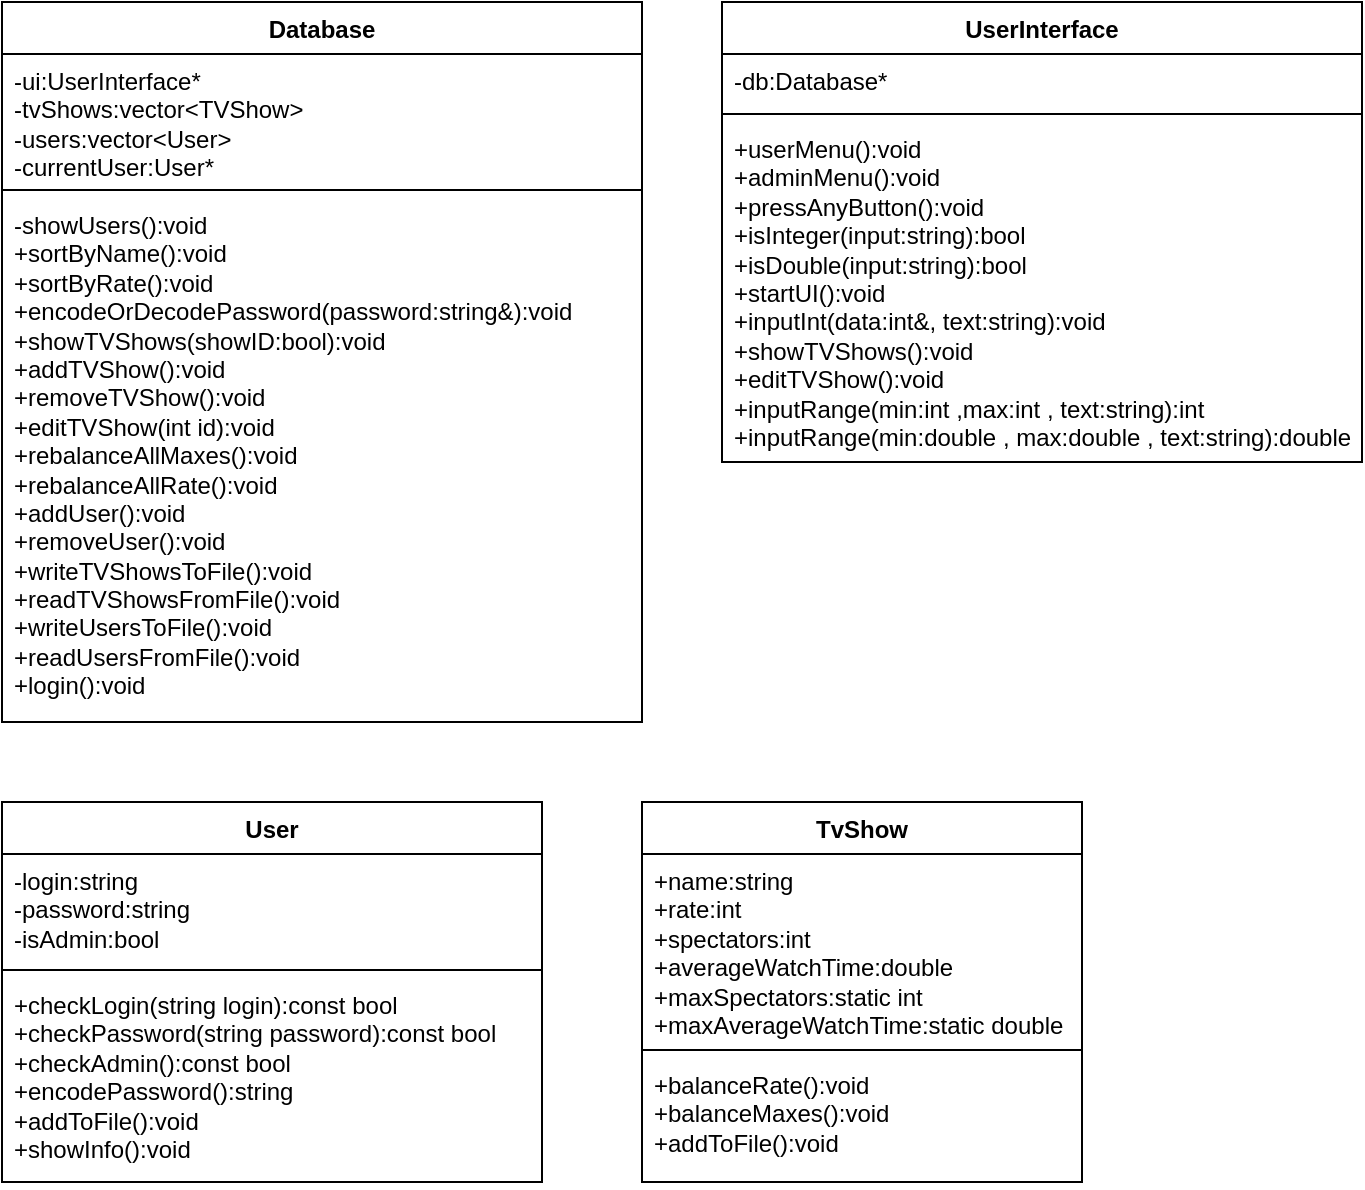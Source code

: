<mxfile version="24.4.13" type="github">
  <diagram name="Страница — 1" id="_JlX8t3cIF-R1KQjP4Sb">
    <mxGraphModel dx="551" dy="724" grid="1" gridSize="10" guides="1" tooltips="1" connect="1" arrows="1" fold="1" page="1" pageScale="1" pageWidth="827" pageHeight="1169" math="0" shadow="0">
      <root>
        <mxCell id="0" />
        <mxCell id="1" parent="0" />
        <mxCell id="Tdp0xj_Su_nTBGMrEOoG-1" value="Database" style="swimlane;fontStyle=1;align=center;verticalAlign=top;childLayout=stackLayout;horizontal=1;startSize=26;horizontalStack=0;resizeParent=1;resizeParentMax=0;resizeLast=0;collapsible=1;marginBottom=0;whiteSpace=wrap;html=1;" vertex="1" parent="1">
          <mxGeometry x="40" y="240" width="320" height="360" as="geometry" />
        </mxCell>
        <mxCell id="Tdp0xj_Su_nTBGMrEOoG-2" value="&lt;div&gt;&lt;span style=&quot;white-space: normal;&quot;&gt;-ui:&lt;/span&gt;&lt;span style=&quot;background-color: initial;&quot;&gt;UserInterface*&lt;/span&gt;&lt;span style=&quot;background-color: initial;&quot;&gt;&amp;nbsp;&lt;/span&gt;&lt;/div&gt;&lt;div&gt;&lt;span style=&quot;white-space: normal;&quot;&gt;-tvShows:&lt;/span&gt;&lt;span style=&quot;background-color: initial;&quot;&gt;vector&amp;lt;TVShow&amp;gt;&lt;/span&gt;&lt;span style=&quot;background-color: initial;&quot;&gt;&amp;nbsp;&lt;/span&gt;&lt;/div&gt;&lt;div&gt;&lt;span style=&quot;white-space: normal;&quot;&gt;-users:&lt;/span&gt;&lt;span style=&quot;background-color: initial;&quot;&gt;vector&amp;lt;User&amp;gt;&lt;/span&gt;&lt;span style=&quot;background-color: initial;&quot;&gt;&amp;nbsp;&lt;/span&gt;&lt;/div&gt;&lt;div&gt;&lt;span style=&quot;background-color: initial;&quot;&gt;-currentUser:&lt;/span&gt;&lt;span style=&quot;background-color: initial;&quot;&gt;User*&lt;/span&gt;&lt;span style=&quot;background-color: initial;&quot;&gt;&amp;nbsp;&lt;/span&gt;&lt;br&gt;&lt;/div&gt;" style="text;strokeColor=none;fillColor=none;align=left;verticalAlign=top;spacingLeft=4;spacingRight=4;overflow=hidden;rotatable=0;points=[[0,0.5],[1,0.5]];portConstraint=eastwest;whiteSpace=wrap;html=1;" vertex="1" parent="Tdp0xj_Su_nTBGMrEOoG-1">
          <mxGeometry y="26" width="320" height="64" as="geometry" />
        </mxCell>
        <mxCell id="Tdp0xj_Su_nTBGMrEOoG-3" value="" style="line;strokeWidth=1;fillColor=none;align=left;verticalAlign=middle;spacingTop=-1;spacingLeft=3;spacingRight=3;rotatable=0;labelPosition=right;points=[];portConstraint=eastwest;strokeColor=inherit;" vertex="1" parent="Tdp0xj_Su_nTBGMrEOoG-1">
          <mxGeometry y="90" width="320" height="8" as="geometry" />
        </mxCell>
        <mxCell id="Tdp0xj_Su_nTBGMrEOoG-4" value="-showUsers():void&lt;div&gt;&lt;div&gt;+sortByName():void&lt;/div&gt;&lt;div&gt;+sortByRate()&lt;span style=&quot;background-color: initial;&quot;&gt;:void&lt;/span&gt;&lt;/div&gt;&lt;div&gt;+encodeOrDecodePassword(password:&lt;span style=&quot;background-color: initial;&quot;&gt;string&amp;amp;&lt;/span&gt;&lt;span style=&quot;background-color: initial;&quot;&gt;)&lt;/span&gt;&lt;span style=&quot;background-color: initial;&quot;&gt;:void&lt;/span&gt;&lt;/div&gt;&lt;div&gt;+showTVShows(showID:&lt;span style=&quot;background-color: initial;&quot;&gt;bool&lt;/span&gt;&lt;span style=&quot;background-color: initial;&quot;&gt;)&lt;/span&gt;&lt;span style=&quot;background-color: initial;&quot;&gt;:void&lt;/span&gt;&lt;/div&gt;&lt;div&gt;+addTVShow()&lt;span style=&quot;background-color: initial;&quot;&gt;:void&lt;/span&gt;&lt;/div&gt;&lt;div&gt;+removeTVShow()&lt;span style=&quot;background-color: initial;&quot;&gt;:void&lt;/span&gt;&lt;/div&gt;&lt;div&gt;+editTVShow(int id)&lt;span style=&quot;background-color: initial;&quot;&gt;:void&lt;/span&gt;&lt;/div&gt;&lt;div&gt;+rebalanceAllMaxes()&lt;span style=&quot;background-color: initial;&quot;&gt;:void&lt;/span&gt;&lt;/div&gt;&lt;div&gt;+rebalanceAllRate()&lt;span style=&quot;background-color: initial;&quot;&gt;:void&lt;/span&gt;&lt;/div&gt;&lt;div&gt;+addUser()&lt;span style=&quot;background-color: initial;&quot;&gt;:void&lt;/span&gt;&lt;/div&gt;&lt;div&gt;+removeUser()&lt;span style=&quot;background-color: initial;&quot;&gt;:void&lt;/span&gt;&lt;/div&gt;&lt;div&gt;+writeTVShowsToFile()&lt;span style=&quot;background-color: initial;&quot;&gt;:void&lt;/span&gt;&lt;/div&gt;&lt;div&gt;+readTVShowsFromFile()&lt;span style=&quot;background-color: initial;&quot;&gt;:void&lt;/span&gt;&lt;/div&gt;&lt;div&gt;+writeUsersToFile()&lt;span style=&quot;background-color: initial;&quot;&gt;:void&lt;/span&gt;&lt;/div&gt;&lt;div&gt;+readUsersFromFile()&lt;span style=&quot;background-color: initial;&quot;&gt;:void&lt;/span&gt;&lt;/div&gt;&lt;div&gt;+login()&lt;span style=&quot;background-color: initial;&quot;&gt;:void&lt;/span&gt;&lt;/div&gt;&lt;/div&gt;" style="text;strokeColor=none;fillColor=none;align=left;verticalAlign=top;spacingLeft=4;spacingRight=4;overflow=hidden;rotatable=0;points=[[0,0.5],[1,0.5]];portConstraint=eastwest;whiteSpace=wrap;html=1;" vertex="1" parent="Tdp0xj_Su_nTBGMrEOoG-1">
          <mxGeometry y="98" width="320" height="262" as="geometry" />
        </mxCell>
        <mxCell id="Tdp0xj_Su_nTBGMrEOoG-5" value="UserInterface" style="swimlane;fontStyle=1;align=center;verticalAlign=top;childLayout=stackLayout;horizontal=1;startSize=26;horizontalStack=0;resizeParent=1;resizeParentMax=0;resizeLast=0;collapsible=1;marginBottom=0;whiteSpace=wrap;html=1;" vertex="1" parent="1">
          <mxGeometry x="400" y="240" width="320" height="230" as="geometry" />
        </mxCell>
        <mxCell id="Tdp0xj_Su_nTBGMrEOoG-6" value="-db:Database*" style="text;strokeColor=none;fillColor=none;align=left;verticalAlign=top;spacingLeft=4;spacingRight=4;overflow=hidden;rotatable=0;points=[[0,0.5],[1,0.5]];portConstraint=eastwest;whiteSpace=wrap;html=1;" vertex="1" parent="Tdp0xj_Su_nTBGMrEOoG-5">
          <mxGeometry y="26" width="320" height="26" as="geometry" />
        </mxCell>
        <mxCell id="Tdp0xj_Su_nTBGMrEOoG-7" value="" style="line;strokeWidth=1;fillColor=none;align=left;verticalAlign=middle;spacingTop=-1;spacingLeft=3;spacingRight=3;rotatable=0;labelPosition=right;points=[];portConstraint=eastwest;strokeColor=inherit;" vertex="1" parent="Tdp0xj_Su_nTBGMrEOoG-5">
          <mxGeometry y="52" width="320" height="8" as="geometry" />
        </mxCell>
        <mxCell id="Tdp0xj_Su_nTBGMrEOoG-8" value="&lt;div&gt;+userMenu():&lt;span style=&quot;background-color: initial;&quot;&gt;void&lt;/span&gt;&lt;span style=&quot;background-color: initial;&quot;&gt;&amp;nbsp;&lt;/span&gt;&lt;/div&gt;&lt;div&gt;+adminMenu():&lt;span style=&quot;background-color: initial;&quot;&gt;void&lt;/span&gt;&lt;span style=&quot;background-color: initial;&quot;&gt;&amp;nbsp;&lt;/span&gt;&lt;/div&gt;&lt;div&gt;+pressAnyButton():&lt;span style=&quot;background-color: initial;&quot;&gt;void&lt;/span&gt;&lt;span style=&quot;background-color: initial;&quot;&gt;&amp;nbsp;&lt;/span&gt;&lt;/div&gt;&lt;div&gt;+isInteger(input:&lt;span style=&quot;background-color: initial;&quot;&gt;string&lt;/span&gt;&lt;span style=&quot;background-color: initial;&quot;&gt;):bool&lt;/span&gt;&lt;/div&gt;&lt;div&gt;+isDouble(input:&lt;span style=&quot;background-color: initial;&quot;&gt;string&lt;/span&gt;&lt;span style=&quot;background-color: initial;&quot;&gt;):bool&lt;/span&gt;&lt;/div&gt;&lt;div&gt;+startUI():&lt;span style=&quot;background-color: initial;&quot;&gt;void&lt;/span&gt;&lt;span style=&quot;background-color: initial;&quot;&gt;&amp;nbsp;&lt;/span&gt;&lt;/div&gt;&lt;div&gt;+inputInt(data:&lt;span style=&quot;background-color: initial;&quot;&gt;int&amp;amp;&lt;/span&gt;&lt;span style=&quot;background-color: initial;&quot;&gt;, text:&lt;/span&gt;&lt;span style=&quot;background-color: initial;&quot;&gt;string&lt;/span&gt;&lt;span style=&quot;background-color: initial;&quot;&gt;):&lt;/span&gt;&lt;span style=&quot;background-color: initial;&quot;&gt;void&lt;/span&gt;&lt;span style=&quot;background-color: initial;&quot;&gt;&amp;nbsp;&lt;/span&gt;&lt;/div&gt;&lt;div&gt;+showTVShows():&lt;span style=&quot;background-color: initial;&quot;&gt;void&lt;/span&gt;&lt;span style=&quot;background-color: initial;&quot;&gt;&amp;nbsp;&lt;/span&gt;&lt;/div&gt;&lt;div&gt;+editTVShow():&lt;span style=&quot;background-color: initial;&quot;&gt;void&lt;/span&gt;&lt;span style=&quot;background-color: initial;&quot;&gt;&amp;nbsp;&lt;/span&gt;&lt;/div&gt;&lt;div&gt;+inputRange(min:&lt;span style=&quot;background-color: initial;&quot;&gt;int&lt;/span&gt;&lt;span style=&quot;background-color: initial;&quot;&gt;&amp;nbsp;&lt;/span&gt;&lt;span style=&quot;background-color: initial;&quot;&gt;,max:&lt;/span&gt;&lt;span style=&quot;background-color: initial;&quot;&gt;int&lt;/span&gt;&lt;span style=&quot;background-color: initial;&quot;&gt;&amp;nbsp;&lt;/span&gt;&lt;span style=&quot;background-color: initial;&quot;&gt;, text:&lt;/span&gt;&lt;span style=&quot;background-color: initial;&quot;&gt;string&lt;/span&gt;&lt;span style=&quot;background-color: initial;&quot;&gt;):int&lt;/span&gt;&lt;/div&gt;&lt;div&gt;+inputRange(min:&lt;span style=&quot;background-color: initial;&quot;&gt;double&lt;/span&gt;&lt;span style=&quot;background-color: initial;&quot;&gt;&amp;nbsp;&lt;/span&gt;&lt;span style=&quot;background-color: initial;&quot;&gt;, max:&lt;/span&gt;&lt;span style=&quot;background-color: initial;&quot;&gt;double&lt;/span&gt;&lt;span style=&quot;background-color: initial;&quot;&gt;&amp;nbsp;&lt;/span&gt;&lt;span style=&quot;background-color: initial;&quot;&gt;, text:&lt;/span&gt;&lt;span style=&quot;background-color: initial;&quot;&gt;string&lt;/span&gt;&lt;span style=&quot;background-color: initial;&quot;&gt;):double&lt;/span&gt;&lt;/div&gt;" style="text;strokeColor=none;fillColor=none;align=left;verticalAlign=top;spacingLeft=4;spacingRight=4;overflow=hidden;rotatable=0;points=[[0,0.5],[1,0.5]];portConstraint=eastwest;whiteSpace=wrap;html=1;" vertex="1" parent="Tdp0xj_Su_nTBGMrEOoG-5">
          <mxGeometry y="60" width="320" height="170" as="geometry" />
        </mxCell>
        <mxCell id="Tdp0xj_Su_nTBGMrEOoG-9" value="User" style="swimlane;fontStyle=1;align=center;verticalAlign=top;childLayout=stackLayout;horizontal=1;startSize=26;horizontalStack=0;resizeParent=1;resizeParentMax=0;resizeLast=0;collapsible=1;marginBottom=0;whiteSpace=wrap;html=1;" vertex="1" parent="1">
          <mxGeometry x="40" y="640" width="270" height="190" as="geometry" />
        </mxCell>
        <mxCell id="Tdp0xj_Su_nTBGMrEOoG-10" value="&lt;div&gt;-login:&lt;span style=&quot;background-color: initial;&quot;&gt;string&lt;/span&gt;&lt;span style=&quot;background-color: initial;&quot;&gt;&amp;nbsp;&lt;/span&gt;&lt;/div&gt;&lt;div&gt;-password:&lt;span style=&quot;background-color: initial;&quot;&gt;string&lt;/span&gt;&lt;span style=&quot;background-color: initial;&quot;&gt;&amp;nbsp;&lt;/span&gt;&lt;/div&gt;&lt;div&gt;-isAdmin:&lt;span style=&quot;background-color: initial;&quot;&gt;bool&lt;/span&gt;&lt;span style=&quot;background-color: initial;&quot;&gt;&amp;nbsp;&lt;/span&gt;&lt;/div&gt;" style="text;strokeColor=none;fillColor=none;align=left;verticalAlign=top;spacingLeft=4;spacingRight=4;overflow=hidden;rotatable=0;points=[[0,0.5],[1,0.5]];portConstraint=eastwest;whiteSpace=wrap;html=1;" vertex="1" parent="Tdp0xj_Su_nTBGMrEOoG-9">
          <mxGeometry y="26" width="270" height="54" as="geometry" />
        </mxCell>
        <mxCell id="Tdp0xj_Su_nTBGMrEOoG-11" value="" style="line;strokeWidth=1;fillColor=none;align=left;verticalAlign=middle;spacingTop=-1;spacingLeft=3;spacingRight=3;rotatable=0;labelPosition=right;points=[];portConstraint=eastwest;strokeColor=inherit;" vertex="1" parent="Tdp0xj_Su_nTBGMrEOoG-9">
          <mxGeometry y="80" width="270" height="8" as="geometry" />
        </mxCell>
        <mxCell id="Tdp0xj_Su_nTBGMrEOoG-12" value="&lt;div&gt;+checkLogin(string login):&lt;span style=&quot;background-color: initial;&quot;&gt;const bool&lt;/span&gt;&lt;span style=&quot;background-color: initial;&quot;&gt;&amp;nbsp;&lt;/span&gt;&lt;/div&gt;&lt;div&gt;+checkPassword(string password):&lt;span style=&quot;background-color: initial;&quot;&gt;const bool&lt;/span&gt;&lt;span style=&quot;background-color: initial;&quot;&gt;&amp;nbsp;&lt;/span&gt;&lt;/div&gt;&lt;div&gt;+checkAdmin():&lt;span style=&quot;background-color: initial;&quot;&gt;const bool&lt;/span&gt;&lt;span style=&quot;background-color: initial;&quot;&gt;&amp;nbsp;&lt;/span&gt;&lt;/div&gt;&lt;div&gt;+encodePassword():&lt;span style=&quot;background-color: initial;&quot;&gt;string&lt;/span&gt;&lt;span style=&quot;background-color: initial;&quot;&gt;&amp;nbsp;&lt;/span&gt;&lt;/div&gt;&lt;div&gt;+addToFile():&lt;span style=&quot;background-color: initial;&quot;&gt;void&lt;/span&gt;&lt;span style=&quot;background-color: initial;&quot;&gt;&amp;nbsp;&lt;/span&gt;&lt;/div&gt;&lt;div&gt;+showInfo():&lt;span style=&quot;background-color: initial;&quot;&gt;void&lt;/span&gt;&lt;span style=&quot;background-color: initial;&quot;&gt;&amp;nbsp;&lt;/span&gt;&lt;/div&gt;" style="text;strokeColor=none;fillColor=none;align=left;verticalAlign=top;spacingLeft=4;spacingRight=4;overflow=hidden;rotatable=0;points=[[0,0.5],[1,0.5]];portConstraint=eastwest;whiteSpace=wrap;html=1;" vertex="1" parent="Tdp0xj_Su_nTBGMrEOoG-9">
          <mxGeometry y="88" width="270" height="102" as="geometry" />
        </mxCell>
        <mxCell id="Tdp0xj_Su_nTBGMrEOoG-13" value="TvShow" style="swimlane;fontStyle=1;align=center;verticalAlign=top;childLayout=stackLayout;horizontal=1;startSize=26;horizontalStack=0;resizeParent=1;resizeParentMax=0;resizeLast=0;collapsible=1;marginBottom=0;whiteSpace=wrap;html=1;" vertex="1" parent="1">
          <mxGeometry x="360" y="640" width="220" height="190" as="geometry" />
        </mxCell>
        <mxCell id="Tdp0xj_Su_nTBGMrEOoG-14" value="&lt;div&gt;+name:string&lt;/div&gt;&lt;div&gt;+rate:&lt;span style=&quot;background-color: initial;&quot;&gt;int&lt;/span&gt;&lt;span style=&quot;background-color: initial;&quot;&gt;&amp;nbsp;&lt;/span&gt;&lt;/div&gt;&lt;div&gt;+spectators:&lt;span style=&quot;background-color: initial;&quot;&gt;int&lt;/span&gt;&lt;span style=&quot;background-color: initial;&quot;&gt;&amp;nbsp;&lt;/span&gt;&lt;/div&gt;&lt;div&gt;+averageWatchTime:&lt;span style=&quot;background-color: initial;&quot;&gt;double&lt;/span&gt;&lt;span style=&quot;background-color: initial;&quot;&gt;&amp;nbsp;&lt;/span&gt;&lt;/div&gt;&lt;div&gt;+maxSpectators:&lt;span style=&quot;background-color: initial;&quot;&gt;static int&lt;/span&gt;&lt;span style=&quot;background-color: initial;&quot;&gt;&amp;nbsp;&lt;/span&gt;&lt;/div&gt;&lt;div&gt;+maxAverageWatchTime:&lt;span style=&quot;background-color: initial;&quot;&gt;static double&lt;/span&gt;&lt;span style=&quot;background-color: initial;&quot;&gt;&amp;nbsp;&lt;/span&gt;&lt;/div&gt;" style="text;strokeColor=none;fillColor=none;align=left;verticalAlign=top;spacingLeft=4;spacingRight=4;overflow=hidden;rotatable=0;points=[[0,0.5],[1,0.5]];portConstraint=eastwest;whiteSpace=wrap;html=1;" vertex="1" parent="Tdp0xj_Su_nTBGMrEOoG-13">
          <mxGeometry y="26" width="220" height="94" as="geometry" />
        </mxCell>
        <mxCell id="Tdp0xj_Su_nTBGMrEOoG-15" value="" style="line;strokeWidth=1;fillColor=none;align=left;verticalAlign=middle;spacingTop=-1;spacingLeft=3;spacingRight=3;rotatable=0;labelPosition=right;points=[];portConstraint=eastwest;strokeColor=inherit;" vertex="1" parent="Tdp0xj_Su_nTBGMrEOoG-13">
          <mxGeometry y="120" width="220" height="8" as="geometry" />
        </mxCell>
        <mxCell id="Tdp0xj_Su_nTBGMrEOoG-16" value="&lt;div&gt;+balanceRate():&lt;span style=&quot;background-color: initial;&quot;&gt;void&lt;/span&gt;&lt;span style=&quot;background-color: initial;&quot;&gt;&amp;nbsp;&lt;/span&gt;&lt;span style=&quot;background-color: initial;&quot;&gt;&amp;nbsp;&lt;/span&gt;&lt;/div&gt;&lt;div&gt;+balanceMaxes():&lt;span style=&quot;background-color: initial;&quot;&gt;void&lt;/span&gt;&lt;span style=&quot;background-color: initial;&quot;&gt;&amp;nbsp;&lt;/span&gt;&lt;/div&gt;&lt;div&gt;+addToFile():&lt;span style=&quot;background-color: initial;&quot;&gt;void&lt;/span&gt;&lt;span style=&quot;background-color: initial;&quot;&gt;&amp;nbsp;&lt;/span&gt;&lt;/div&gt;" style="text;strokeColor=none;fillColor=none;align=left;verticalAlign=top;spacingLeft=4;spacingRight=4;overflow=hidden;rotatable=0;points=[[0,0.5],[1,0.5]];portConstraint=eastwest;whiteSpace=wrap;html=1;" vertex="1" parent="Tdp0xj_Su_nTBGMrEOoG-13">
          <mxGeometry y="128" width="220" height="62" as="geometry" />
        </mxCell>
      </root>
    </mxGraphModel>
  </diagram>
</mxfile>
